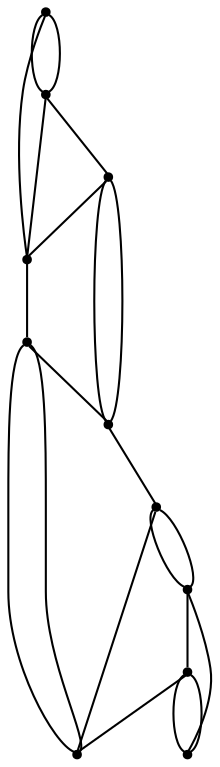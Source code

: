 graph {
  node [shape=point,comment="{\"directed\":false,\"doi\":\"10.1007/978-3-540-31843-9_34\",\"figure\":\"2\"}"]

  v0 [pos="963.9292991460756,163.86361844611918"]
  v1 [pos="1139.7120139898257,331.86355359626566"]
  v2 [pos="695.379351380814,217.36363497647392"]
  v3 [pos="797.1482898800873,160.61362353238212"]
  v4 [pos="1151.2141306322676,473.8636248039479"]
  v5 [pos="1098.7044013444765,594.3635535962657"]
  v6 [pos="1038.6932162972385,652.6136629509206"]
  v7 [pos="856.159250090843,702.8636527783946"]
  v8 [pos="775.6442746184593,685.1136756665782"]
  v9 [pos="680.6266192768895,622.8636654940522"]
  v10 [pos="647.3704192405523,580.3636146314219"]

  v0 -- v3 [id="-1",pos="963.9292991460756,163.86361844611918 936.3778673216735,154.9190632041898 906.9698078578455,149.97192151618754 876.4130359738372,149.97192151618754 848.9584644939293,149.97192151618754 822.4312059283614,153.96555663839285 797.1482898800873,160.61362353238212"]
  v10 -- v2 [id="-2",pos="647.3704192405523,580.3636146314219 695.379351380814,217.36363497647392 695.379351380814,217.36363497647392 695.379351380814,217.36363497647392"]
  v9 -- v8 [id="-3",pos="680.6266192768895,622.8636654940522 775.6442746184593,685.1136756665782 775.6442746184593,685.1136756665782 775.6442746184593,685.1136756665782"]
  v2 -- v1 [id="-4",pos="695.379351380814,217.36363497647392 1139.7120139898257,331.86355359626566 1139.7120139898257,331.86355359626566 1139.7120139898257,331.86355359626566"]
  v1 -- v0 [id="-5",pos="1139.7120139898257,331.86355359626566 1108.436238885986,253.3330524417147 1044.3129875122522,190.77683428465969 963.9292991460756,163.86361844611918"]
  v1 -- v4 [id="-6",pos="1139.7120139898257,331.86355359626566 1148.0073214143101,362.289178362636 1153.8562681686046,394.1476537767127 1153.8562681686046,427.3637367017344 1153.8562681686044,443.12909095371646 1152.5386494799063,458.58861351751057 1151.2141306322676,473.8636248039479"]
  v8 -- v6 [id="-7",pos="775.6442746184593,685.1136756665782 1038.6932162972385,652.6136629509206 1038.6932162972385,652.6136629509206 1038.6932162972385,652.6136629509206"]
  v2 -- v10 [id="-8",pos="695.379351380814,217.36363497647392 636.320353560694,268.15730579397814 598.9697401889534,343.42576873753046 598.9697401889534,427.3637367017344 598.9697401889534,484.34038447739135 616.17954981076,537.322473603284 647.3704192405523,580.3636146314219"]
  v6 -- v7 [id="-9",pos="1038.6932162972385,652.6136629509206 856.159250090843,702.8636527783946 856.159250090843,702.8636527783946 856.159250090843,702.8636527783946"]
  v1 -- v3 [id="-10",pos="1139.7120139898257,331.86355359626566 797.1482898800873,160.61362353238212 797.1482898800873,160.61362353238212 797.1482898800873,160.61362353238212"]
  v4 -- v10 [id="-11",pos="1151.2141306322676,473.8636248039479 647.3704192405523,580.3636146314219 647.3704192405523,580.3636146314219 647.3704192405523,580.3636146314219"]
  v5 -- v4 [id="-12",pos="1098.7044013444765,594.3635535962657 1151.2141306322676,473.8636248039479 1151.2141306322676,473.8636248039479 1151.2141306322676,473.8636248039479"]
  v10 -- v9 [id="-13",pos="647.3704192405523,580.3636146314219 655.7913265880004,596.4951996423044 667.3439769163531,610.5503742163417 680.6266192768895,622.8636654940522"]
  v9 -- v8 [id="-14",pos="680.6266192768895,622.8636654940522 707.0089042605596,650.2554211689708 739.364552496689,671.666866169766 775.6442746184593,685.1136756665782"]
  v8 -- v7 [id="-15",pos="775.6442746184593,685.1136756665782 800.6793438868244,695.6706920704455 827.7854566524102,701.9666263451766 856.159250090843,702.8636527783946"]
  v7 -- v6 [id="-16",pos="856.159250090843,702.8636527783946 862.7828132330493,704.5071275326993 869.5691123462728,704.7552975741303 876.4130359738372,704.7552975741303 936.9315726479608,704.7552975741303 992.9442958485514,685.3501816533139 1038.6932162972385,652.6136629509206"]
  v6 -- v5 [id="-17",pos="1038.6932162972385,652.6136629509206 1061.251978062262,636.0527433393826 1081.3701493041676,616.3334963884263 1098.7044013444765,594.3635535962657"]
  v5 -- v4 [id="-18",pos="1098.7044013444765,594.3635535962657 1124.3242330158464,559.2921218290703 1142.5016404065284,518.2678871151485 1151.2141306322676,473.8636248039479"]
  v3 -- v0 [id="-19",pos="797.1482898800873,160.61362353238212 963.9292991460756,163.86361844611918 963.9292991460756,163.86361844611918 963.9292991460756,163.86361844611918"]
  v9 -- v5 [id="-20",pos="680.6266192768895,622.8636654940522 1098.7044013444765,594.3635535962657 1098.7044013444765,594.3635535962657 1098.7044013444765,594.3635535962657"]
  v3 -- v2 [id="-21",pos="797.1482898800873,160.61362353238212 759.2955100346259,172.71096904562103 724.6243929689197,191.9795751254934 695.379351380814,217.36363497647392"]
}